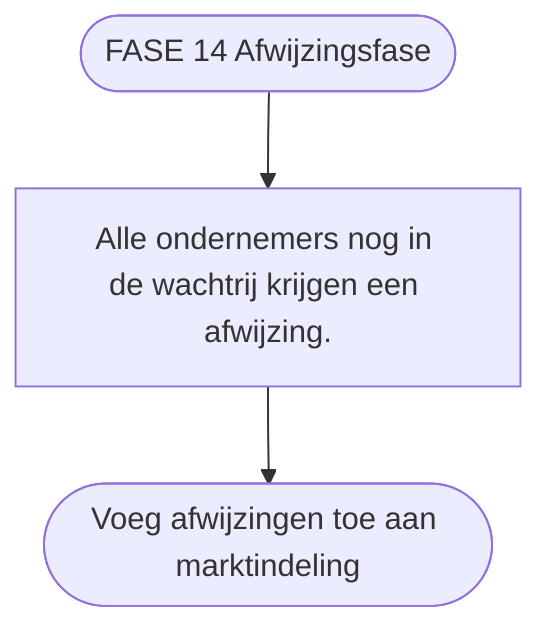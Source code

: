 graph TD
    A([FASE 14 Afwijzingsfase]) -->
    B[Alle ondernemers nog in de wachtrij krijgen een afwijzing.] -->
    C([Voeg afwijzingen toe aan marktindeling])